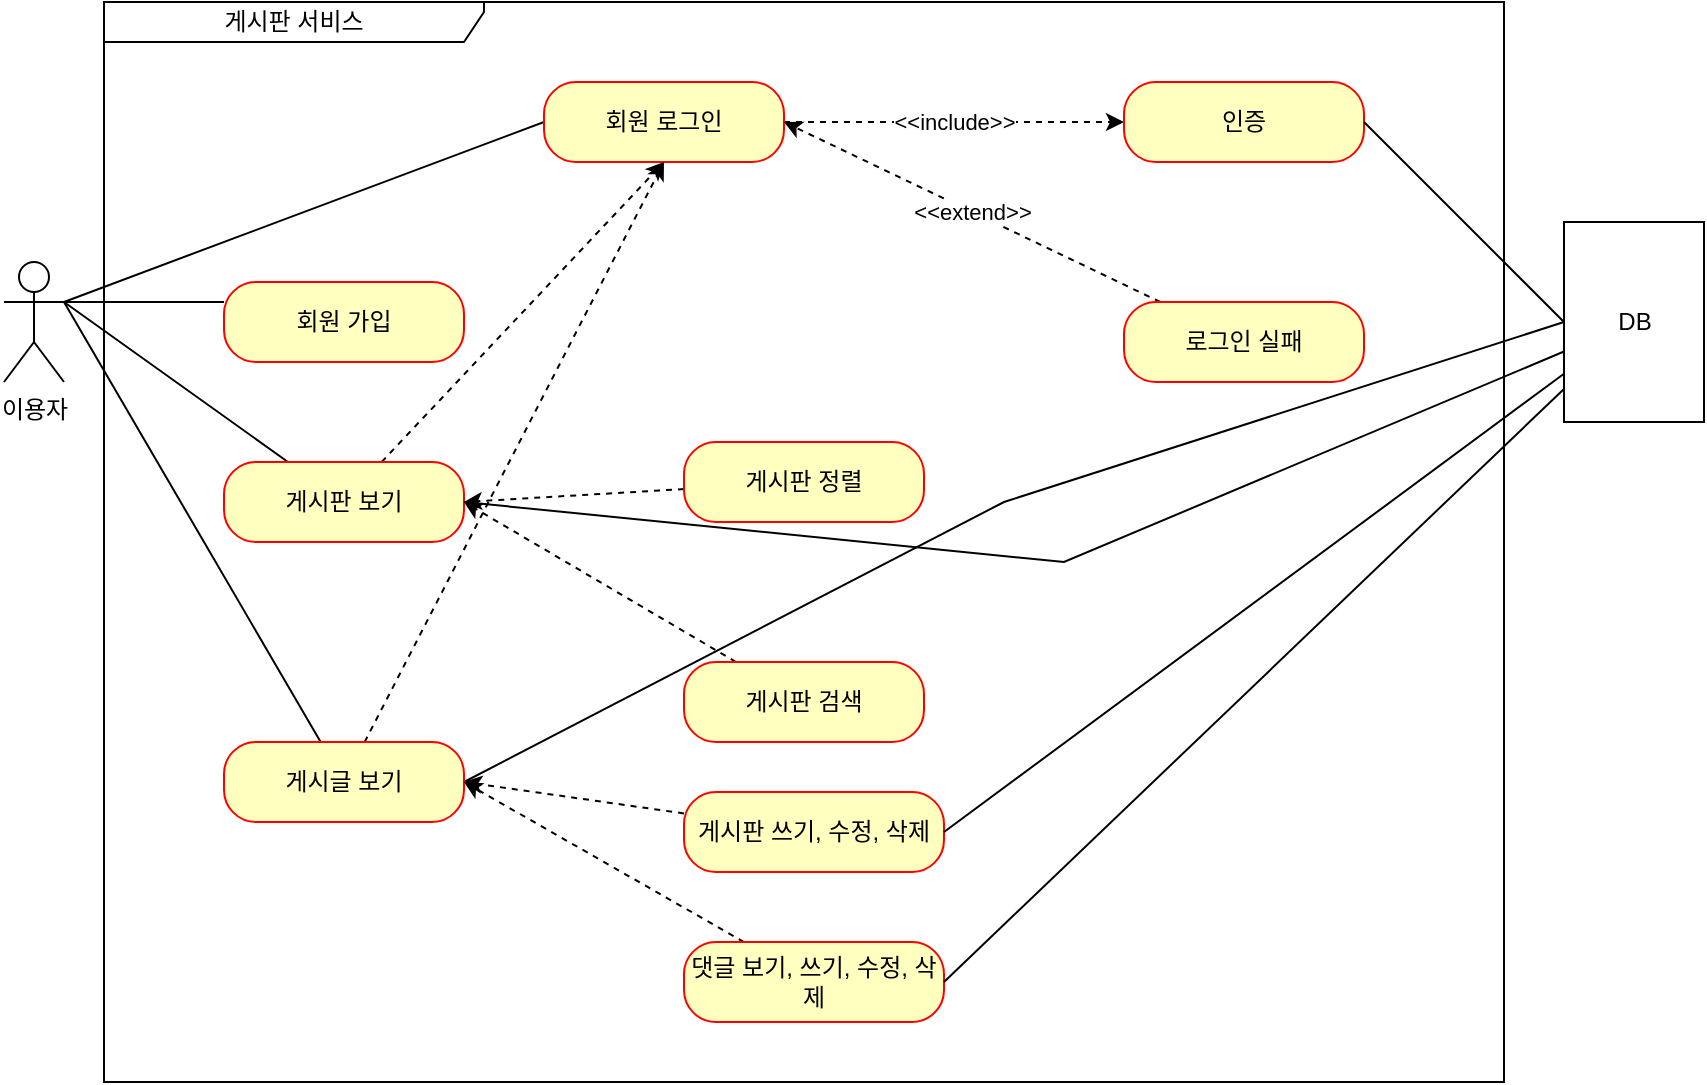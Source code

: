 <mxfile version="20.0.4" type="github">
  <diagram id="8Iw1vIyLriguC1EdIPna" name="Page-1">
    <mxGraphModel dx="1071" dy="707" grid="1" gridSize="10" guides="1" tooltips="1" connect="1" arrows="1" fold="1" page="1" pageScale="1" pageWidth="827" pageHeight="1169" math="0" shadow="0">
      <root>
        <mxCell id="0" />
        <mxCell id="1" parent="0" />
        <mxCell id="hsWVpRn-Ks4R8o_ld2OK-1" value="이용자" style="shape=umlActor;verticalLabelPosition=bottom;verticalAlign=top;html=1;outlineConnect=0;" vertex="1" parent="1">
          <mxGeometry x="120" y="280" width="30" height="60" as="geometry" />
        </mxCell>
        <mxCell id="hsWVpRn-Ks4R8o_ld2OK-2" value="게시판 서비스" style="shape=umlFrame;whiteSpace=wrap;html=1;width=190;height=20;" vertex="1" parent="1">
          <mxGeometry x="170" y="150" width="700" height="540" as="geometry" />
        </mxCell>
        <mxCell id="hsWVpRn-Ks4R8o_ld2OK-18" style="edgeStyle=none;rounded=0;orthogonalLoop=1;jettySize=auto;html=1;entryX=1;entryY=0.333;entryDx=0;entryDy=0;entryPerimeter=0;endArrow=none;endFill=0;exitX=0;exitY=0.5;exitDx=0;exitDy=0;" edge="1" parent="1" source="hsWVpRn-Ks4R8o_ld2OK-5" target="hsWVpRn-Ks4R8o_ld2OK-1">
          <mxGeometry relative="1" as="geometry" />
        </mxCell>
        <mxCell id="hsWVpRn-Ks4R8o_ld2OK-21" value="&amp;lt;&amp;lt;include&amp;gt;&amp;gt;" style="edgeStyle=none;rounded=0;orthogonalLoop=1;jettySize=auto;html=1;entryX=0;entryY=0.5;entryDx=0;entryDy=0;endArrow=classic;endFill=1;dashed=1;" edge="1" parent="1" source="hsWVpRn-Ks4R8o_ld2OK-5" target="hsWVpRn-Ks4R8o_ld2OK-14">
          <mxGeometry relative="1" as="geometry" />
        </mxCell>
        <mxCell id="hsWVpRn-Ks4R8o_ld2OK-5" value="회원 로그인" style="rounded=1;whiteSpace=wrap;html=1;arcSize=40;fontColor=#000000;fillColor=#ffffc0;strokeColor=#ff0000;" vertex="1" parent="1">
          <mxGeometry x="390" y="190" width="120" height="40" as="geometry" />
        </mxCell>
        <mxCell id="hsWVpRn-Ks4R8o_ld2OK-17" style="rounded=0;orthogonalLoop=1;jettySize=auto;html=1;entryX=1;entryY=0.333;entryDx=0;entryDy=0;entryPerimeter=0;endArrow=none;endFill=0;exitX=0;exitY=0.25;exitDx=0;exitDy=0;" edge="1" parent="1" source="hsWVpRn-Ks4R8o_ld2OK-6" target="hsWVpRn-Ks4R8o_ld2OK-1">
          <mxGeometry relative="1" as="geometry" />
        </mxCell>
        <mxCell id="hsWVpRn-Ks4R8o_ld2OK-6" value="회원 가입" style="rounded=1;whiteSpace=wrap;html=1;arcSize=40;fontColor=#000000;fillColor=#ffffc0;strokeColor=#ff0000;" vertex="1" parent="1">
          <mxGeometry x="230" y="290" width="120" height="40" as="geometry" />
        </mxCell>
        <mxCell id="hsWVpRn-Ks4R8o_ld2OK-19" style="edgeStyle=none;rounded=0;orthogonalLoop=1;jettySize=auto;html=1;endArrow=none;endFill=0;" edge="1" parent="1" source="hsWVpRn-Ks4R8o_ld2OK-7">
          <mxGeometry relative="1" as="geometry">
            <mxPoint x="150" y="300" as="targetPoint" />
          </mxGeometry>
        </mxCell>
        <mxCell id="hsWVpRn-Ks4R8o_ld2OK-24" style="edgeStyle=none;rounded=0;orthogonalLoop=1;jettySize=auto;html=1;entryX=0.5;entryY=1;entryDx=0;entryDy=0;dashed=1;endArrow=classic;endFill=1;" edge="1" parent="1" source="hsWVpRn-Ks4R8o_ld2OK-7" target="hsWVpRn-Ks4R8o_ld2OK-5">
          <mxGeometry relative="1" as="geometry" />
        </mxCell>
        <mxCell id="hsWVpRn-Ks4R8o_ld2OK-7" value="게시판 보기" style="rounded=1;whiteSpace=wrap;html=1;arcSize=40;fontColor=#000000;fillColor=#ffffc0;strokeColor=#ff0000;" vertex="1" parent="1">
          <mxGeometry x="230" y="380" width="120" height="40" as="geometry" />
        </mxCell>
        <mxCell id="hsWVpRn-Ks4R8o_ld2OK-20" style="edgeStyle=none;rounded=0;orthogonalLoop=1;jettySize=auto;html=1;endArrow=none;endFill=0;" edge="1" parent="1" source="hsWVpRn-Ks4R8o_ld2OK-8">
          <mxGeometry relative="1" as="geometry">
            <mxPoint x="150" y="300" as="targetPoint" />
          </mxGeometry>
        </mxCell>
        <mxCell id="hsWVpRn-Ks4R8o_ld2OK-30" style="edgeStyle=none;rounded=0;orthogonalLoop=1;jettySize=auto;html=1;entryX=0.5;entryY=1;entryDx=0;entryDy=0;dashed=1;endArrow=classic;endFill=1;" edge="1" parent="1" source="hsWVpRn-Ks4R8o_ld2OK-8" target="hsWVpRn-Ks4R8o_ld2OK-5">
          <mxGeometry relative="1" as="geometry" />
        </mxCell>
        <mxCell id="hsWVpRn-Ks4R8o_ld2OK-35" style="edgeStyle=none;rounded=0;orthogonalLoop=1;jettySize=auto;html=1;entryX=0;entryY=0.5;entryDx=0;entryDy=0;endArrow=none;endFill=0;exitX=1;exitY=0.5;exitDx=0;exitDy=0;" edge="1" parent="1" source="hsWVpRn-Ks4R8o_ld2OK-8" target="hsWVpRn-Ks4R8o_ld2OK-29">
          <mxGeometry relative="1" as="geometry">
            <Array as="points">
              <mxPoint x="620" y="400" />
            </Array>
          </mxGeometry>
        </mxCell>
        <mxCell id="hsWVpRn-Ks4R8o_ld2OK-8" value="게시글 보기" style="rounded=1;whiteSpace=wrap;html=1;arcSize=40;fontColor=#000000;fillColor=#ffffc0;strokeColor=#ff0000;" vertex="1" parent="1">
          <mxGeometry x="230" y="520" width="120" height="40" as="geometry" />
        </mxCell>
        <mxCell id="hsWVpRn-Ks4R8o_ld2OK-28" style="edgeStyle=none;rounded=0;orthogonalLoop=1;jettySize=auto;html=1;entryX=1;entryY=0.5;entryDx=0;entryDy=0;dashed=1;endArrow=classic;endFill=1;" edge="1" parent="1" source="hsWVpRn-Ks4R8o_ld2OK-9" target="hsWVpRn-Ks4R8o_ld2OK-8">
          <mxGeometry relative="1" as="geometry" />
        </mxCell>
        <mxCell id="hsWVpRn-Ks4R8o_ld2OK-9" value="댓글 보기, 쓰기, 수정, 삭제" style="rounded=1;whiteSpace=wrap;html=1;arcSize=40;fontColor=#000000;fillColor=#ffffc0;strokeColor=#ff0000;" vertex="1" parent="1">
          <mxGeometry x="460" y="620" width="130" height="40" as="geometry" />
        </mxCell>
        <mxCell id="hsWVpRn-Ks4R8o_ld2OK-27" style="edgeStyle=none;rounded=0;orthogonalLoop=1;jettySize=auto;html=1;entryX=1;entryY=0.5;entryDx=0;entryDy=0;dashed=1;endArrow=classic;endFill=1;" edge="1" parent="1" source="hsWVpRn-Ks4R8o_ld2OK-10" target="hsWVpRn-Ks4R8o_ld2OK-8">
          <mxGeometry relative="1" as="geometry" />
        </mxCell>
        <mxCell id="hsWVpRn-Ks4R8o_ld2OK-10" value="게시판 쓰기, 수정, 삭제" style="rounded=1;whiteSpace=wrap;html=1;arcSize=40;fontColor=#000000;fillColor=#ffffc0;strokeColor=#ff0000;" vertex="1" parent="1">
          <mxGeometry x="460" y="545" width="130" height="40" as="geometry" />
        </mxCell>
        <mxCell id="hsWVpRn-Ks4R8o_ld2OK-26" style="edgeStyle=none;rounded=0;orthogonalLoop=1;jettySize=auto;html=1;entryX=1;entryY=0.5;entryDx=0;entryDy=0;dashed=1;endArrow=classic;endFill=1;" edge="1" parent="1" source="hsWVpRn-Ks4R8o_ld2OK-11" target="hsWVpRn-Ks4R8o_ld2OK-7">
          <mxGeometry relative="1" as="geometry" />
        </mxCell>
        <mxCell id="hsWVpRn-Ks4R8o_ld2OK-11" value="게시판 검색" style="rounded=1;whiteSpace=wrap;html=1;arcSize=40;fontColor=#000000;fillColor=#ffffc0;strokeColor=#ff0000;" vertex="1" parent="1">
          <mxGeometry x="460" y="480" width="120" height="40" as="geometry" />
        </mxCell>
        <mxCell id="hsWVpRn-Ks4R8o_ld2OK-25" style="edgeStyle=none;rounded=0;orthogonalLoop=1;jettySize=auto;html=1;entryX=1;entryY=0.5;entryDx=0;entryDy=0;dashed=1;endArrow=classic;endFill=1;" edge="1" parent="1" source="hsWVpRn-Ks4R8o_ld2OK-12" target="hsWVpRn-Ks4R8o_ld2OK-7">
          <mxGeometry relative="1" as="geometry" />
        </mxCell>
        <mxCell id="hsWVpRn-Ks4R8o_ld2OK-12" value="게시판 정렬" style="rounded=1;whiteSpace=wrap;html=1;arcSize=40;fontColor=#000000;fillColor=#ffffc0;strokeColor=#ff0000;" vertex="1" parent="1">
          <mxGeometry x="460" y="370" width="120" height="40" as="geometry" />
        </mxCell>
        <mxCell id="hsWVpRn-Ks4R8o_ld2OK-23" value="&amp;lt;&amp;lt;extend&amp;gt;&amp;gt;" style="edgeStyle=none;rounded=0;orthogonalLoop=1;jettySize=auto;html=1;entryX=1;entryY=0.5;entryDx=0;entryDy=0;dashed=1;endArrow=classic;endFill=1;" edge="1" parent="1" source="hsWVpRn-Ks4R8o_ld2OK-13" target="hsWVpRn-Ks4R8o_ld2OK-5">
          <mxGeometry relative="1" as="geometry" />
        </mxCell>
        <mxCell id="hsWVpRn-Ks4R8o_ld2OK-13" value="로그인 실패" style="rounded=1;whiteSpace=wrap;html=1;arcSize=40;fontColor=#000000;fillColor=#ffffc0;strokeColor=#ff0000;" vertex="1" parent="1">
          <mxGeometry x="680" y="300" width="120" height="40" as="geometry" />
        </mxCell>
        <mxCell id="hsWVpRn-Ks4R8o_ld2OK-14" value="인증" style="rounded=1;whiteSpace=wrap;html=1;arcSize=40;fontColor=#000000;fillColor=#ffffc0;strokeColor=#ff0000;" vertex="1" parent="1">
          <mxGeometry x="680" y="190" width="120" height="40" as="geometry" />
        </mxCell>
        <mxCell id="hsWVpRn-Ks4R8o_ld2OK-31" style="edgeStyle=none;rounded=0;orthogonalLoop=1;jettySize=auto;html=1;entryX=1;entryY=0.5;entryDx=0;entryDy=0;endArrow=none;endFill=0;exitX=0;exitY=0.5;exitDx=0;exitDy=0;" edge="1" parent="1" source="hsWVpRn-Ks4R8o_ld2OK-29" target="hsWVpRn-Ks4R8o_ld2OK-14">
          <mxGeometry relative="1" as="geometry" />
        </mxCell>
        <mxCell id="hsWVpRn-Ks4R8o_ld2OK-32" style="edgeStyle=none;rounded=0;orthogonalLoop=1;jettySize=auto;html=1;entryX=1;entryY=0.5;entryDx=0;entryDy=0;endArrow=none;endFill=0;" edge="1" parent="1" source="hsWVpRn-Ks4R8o_ld2OK-29" target="hsWVpRn-Ks4R8o_ld2OK-7">
          <mxGeometry relative="1" as="geometry">
            <Array as="points">
              <mxPoint x="650" y="430" />
            </Array>
          </mxGeometry>
        </mxCell>
        <mxCell id="hsWVpRn-Ks4R8o_ld2OK-33" style="edgeStyle=none;rounded=0;orthogonalLoop=1;jettySize=auto;html=1;entryX=1;entryY=0.5;entryDx=0;entryDy=0;endArrow=none;endFill=0;" edge="1" parent="1" source="hsWVpRn-Ks4R8o_ld2OK-29" target="hsWVpRn-Ks4R8o_ld2OK-10">
          <mxGeometry relative="1" as="geometry" />
        </mxCell>
        <mxCell id="hsWVpRn-Ks4R8o_ld2OK-34" style="edgeStyle=none;rounded=0;orthogonalLoop=1;jettySize=auto;html=1;entryX=1;entryY=0.5;entryDx=0;entryDy=0;endArrow=none;endFill=0;" edge="1" parent="1" source="hsWVpRn-Ks4R8o_ld2OK-29" target="hsWVpRn-Ks4R8o_ld2OK-9">
          <mxGeometry relative="1" as="geometry" />
        </mxCell>
        <mxCell id="hsWVpRn-Ks4R8o_ld2OK-29" value="DB" style="html=1;" vertex="1" parent="1">
          <mxGeometry x="900" y="260" width="70" height="100" as="geometry" />
        </mxCell>
      </root>
    </mxGraphModel>
  </diagram>
</mxfile>
